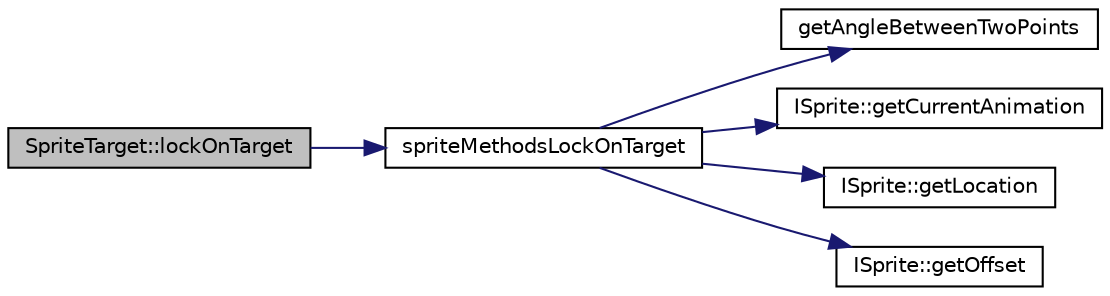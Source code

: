 digraph "SpriteTarget::lockOnTarget"
{
 // LATEX_PDF_SIZE
  edge [fontname="Helvetica",fontsize="10",labelfontname="Helvetica",labelfontsize="10"];
  node [fontname="Helvetica",fontsize="10",shape=record];
  rankdir="LR";
  Node1 [label="SpriteTarget::lockOnTarget",height=0.2,width=0.4,color="black", fillcolor="grey75", style="filled", fontcolor="black",tooltip=" "];
  Node1 -> Node2 [color="midnightblue",fontsize="10",style="solid",fontname="Helvetica"];
  Node2 [label="spriteMethodsLockOnTarget",height=0.2,width=0.4,color="black", fillcolor="white", style="filled",URL="$_sprite_methods_8cpp.html#a4c291061d24f26554c604d991e1caf99",tooltip=" "];
  Node2 -> Node3 [color="midnightblue",fontsize="10",style="solid",fontname="Helvetica"];
  Node3 [label="getAngleBetweenTwoPoints",height=0.2,width=0.4,color="black", fillcolor="white", style="filled",URL="$angles_8cpp.html#a30d6878d81e316089e36122cc281edc3",tooltip=" "];
  Node2 -> Node4 [color="midnightblue",fontsize="10",style="solid",fontname="Helvetica"];
  Node4 [label="ISprite::getCurrentAnimation",height=0.2,width=0.4,color="black", fillcolor="white", style="filled",URL="$class_i_sprite.html#a6e1e6556de6db54749ad3926c0c1720b",tooltip=" "];
  Node2 -> Node5 [color="midnightblue",fontsize="10",style="solid",fontname="Helvetica"];
  Node5 [label="ISprite::getLocation",height=0.2,width=0.4,color="black", fillcolor="white", style="filled",URL="$class_i_sprite.html#a04e5809c871ecfe7caeab6d6886e2bbd",tooltip=" "];
  Node2 -> Node6 [color="midnightblue",fontsize="10",style="solid",fontname="Helvetica"];
  Node6 [label="ISprite::getOffset",height=0.2,width=0.4,color="black", fillcolor="white", style="filled",URL="$class_i_sprite.html#aa2d94c367130a4696991c59efed7681c",tooltip=" "];
}
